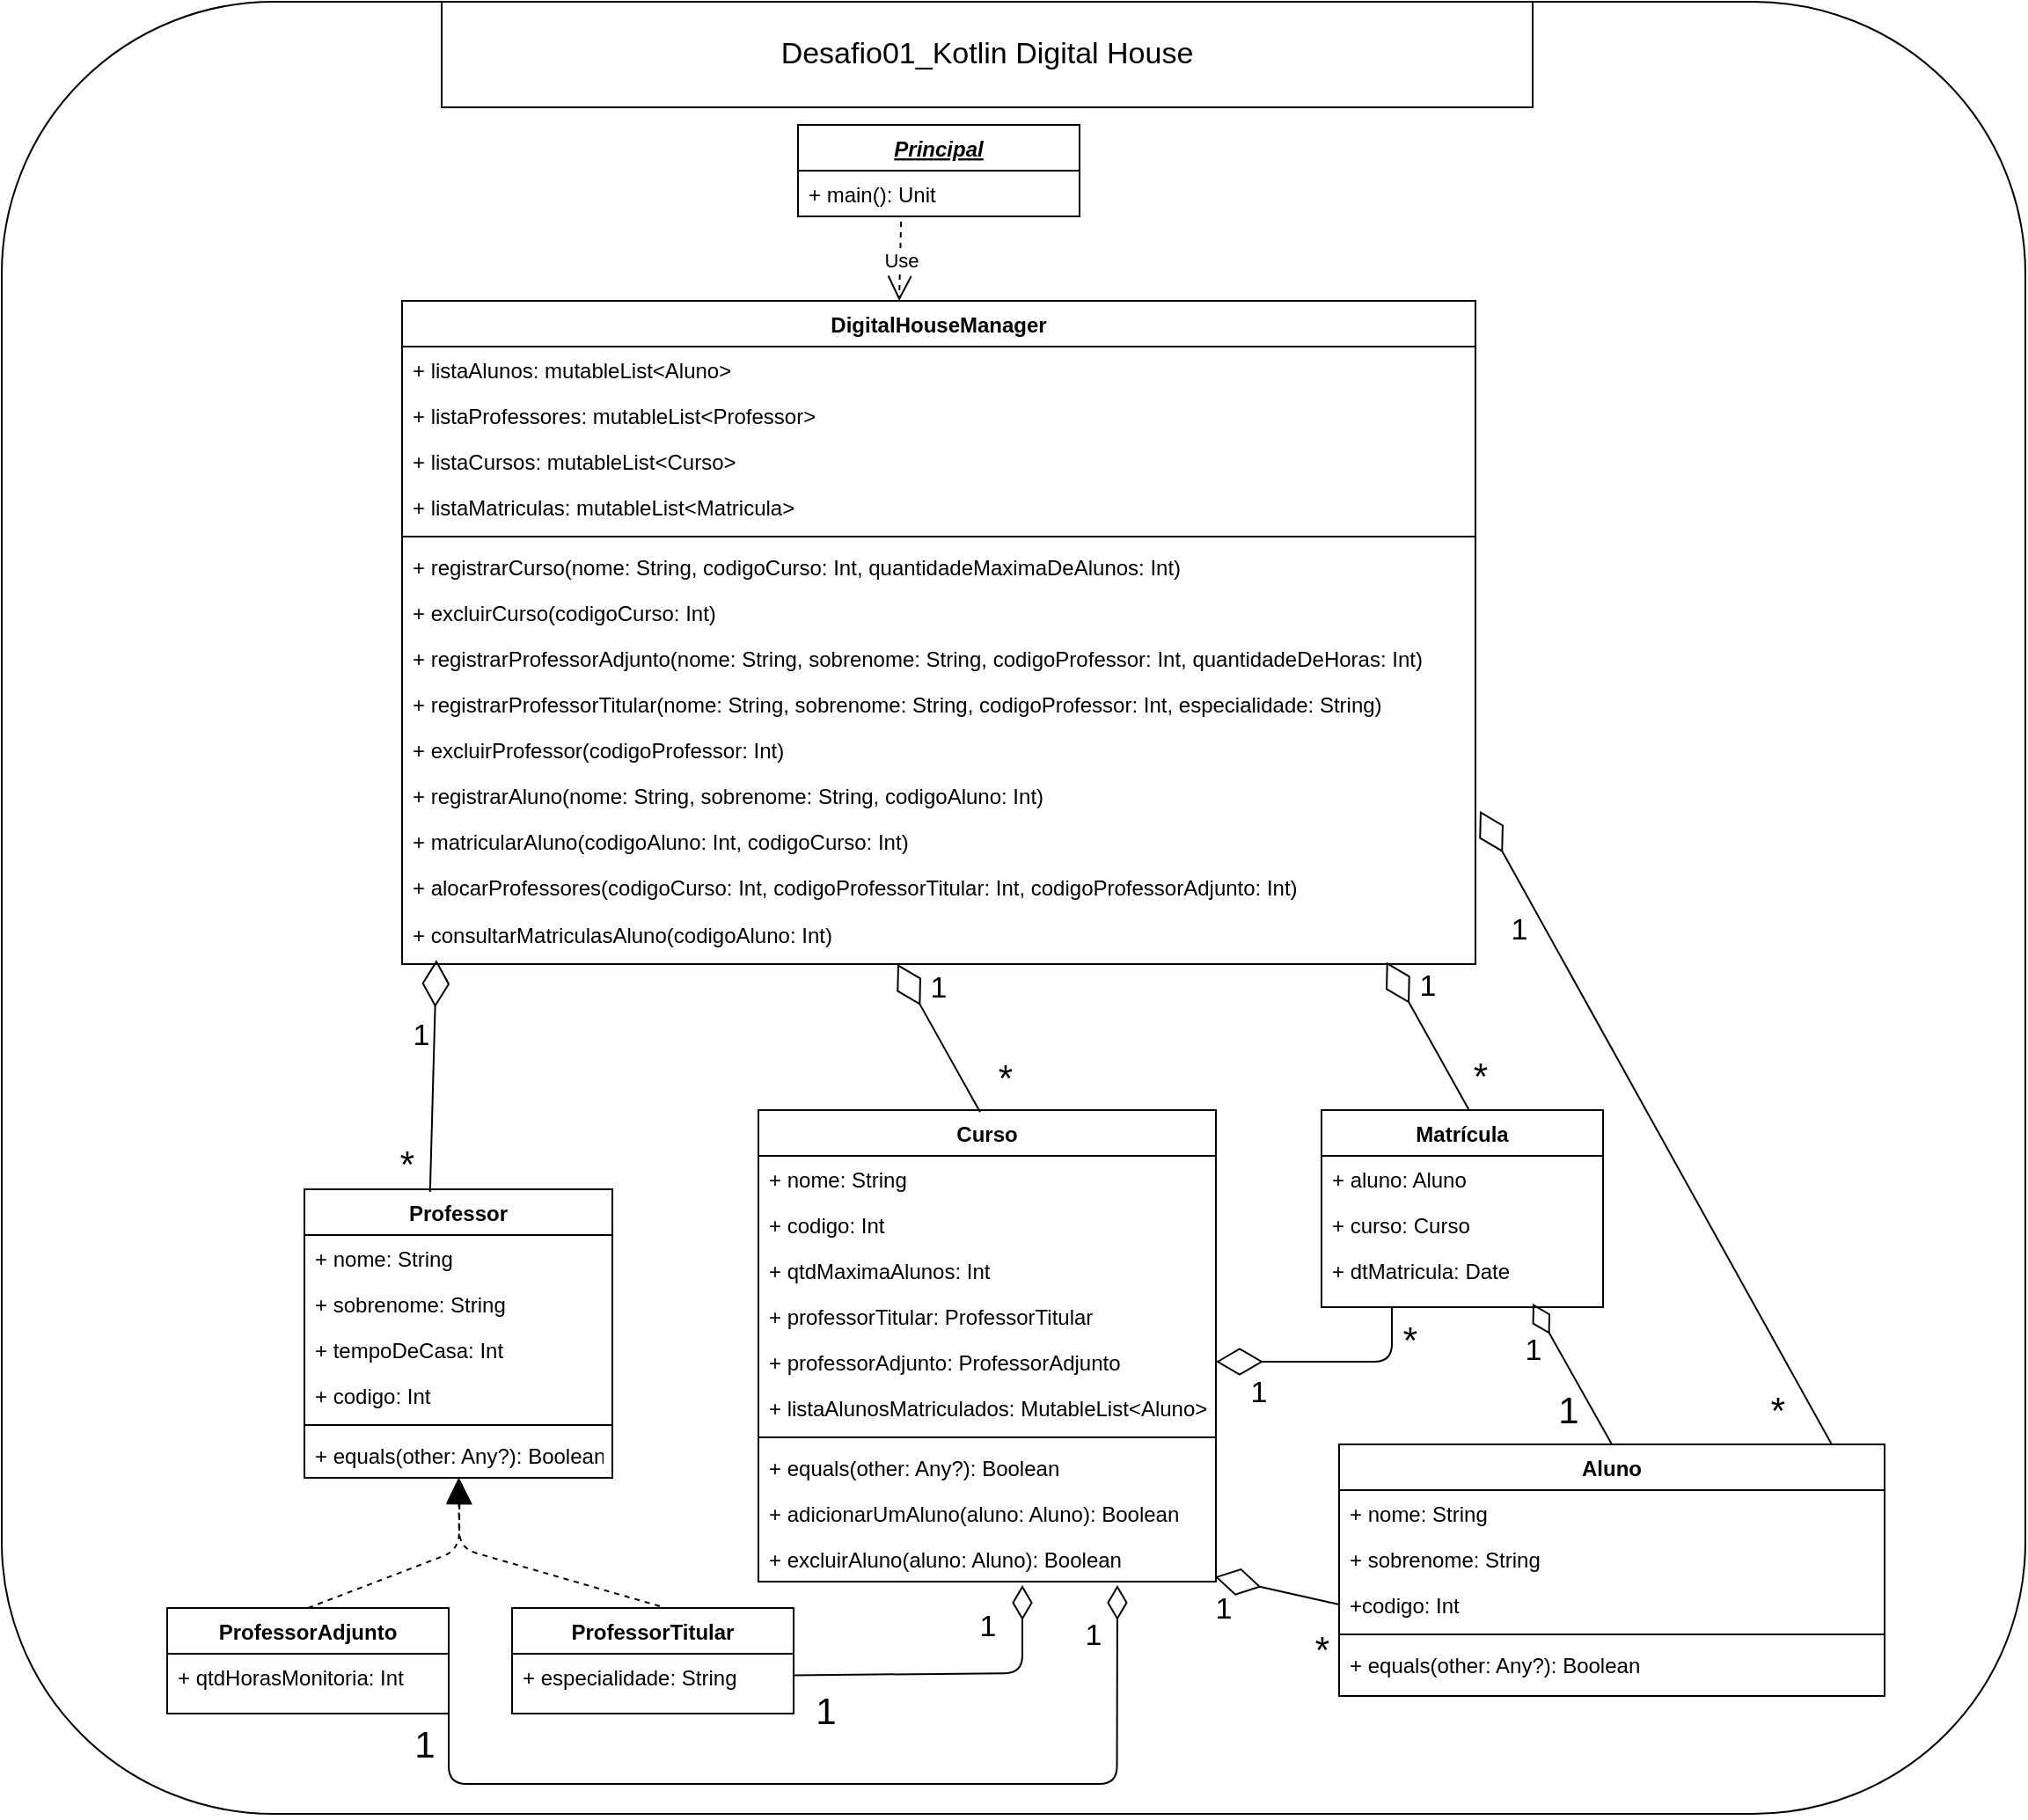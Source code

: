 <mxfile version="15.1.4" type="device"><diagram id="C5RBs43oDa-KdzZeNtuy" name="Page-1"><mxGraphModel dx="1422" dy="1963" grid="1" gridSize="10" guides="1" tooltips="1" connect="1" arrows="1" fold="1" page="1" pageScale="1" pageWidth="827" pageHeight="1169" math="0" shadow="0"><root><mxCell id="WIyWlLk6GJQsqaUBKTNV-0"/><mxCell id="WIyWlLk6GJQsqaUBKTNV-1" parent="WIyWlLk6GJQsqaUBKTNV-0"/><mxCell id="sCxsS8Yp6-QKgI4-2_2--6" value="" style="rounded=1;whiteSpace=wrap;html=1;fontSize=17;" vertex="1" parent="WIyWlLk6GJQsqaUBKTNV-1"><mxGeometry x="320" y="-90" width="1150" height="1030" as="geometry"/></mxCell><mxCell id="z9B5LJvmPpnSSx7P9F9T-3" value="Use" style="endArrow=open;endSize=12;dashed=1;html=1;exitX=0.366;exitY=1.115;exitDx=0;exitDy=0;exitPerimeter=0;" parent="WIyWlLk6GJQsqaUBKTNV-1" source="z9B5LJvmPpnSSx7P9F9T-6" edge="1"><mxGeometry width="160" relative="1" as="geometry"><mxPoint x="830" y="-10" as="sourcePoint"/><mxPoint x="830" y="80" as="targetPoint"/><Array as="points"/></mxGeometry></mxCell><mxCell id="fKxiGZcrgegeJ7GqZVtf-29" value="DigitalHouseManager" style="swimlane;fontStyle=1;align=center;verticalAlign=top;childLayout=stackLayout;horizontal=1;startSize=26;horizontalStack=0;resizeParent=1;resizeLast=0;collapsible=1;marginBottom=0;rounded=0;shadow=0;strokeWidth=1;" parent="WIyWlLk6GJQsqaUBKTNV-1" vertex="1"><mxGeometry x="547.5" y="80" width="610" height="377" as="geometry"><mxRectangle x="230" y="140" width="160" height="26" as="alternateBounds"/></mxGeometry></mxCell><mxCell id="fKxiGZcrgegeJ7GqZVtf-30" value="+ listaAlunos: mutableList&lt;Aluno&gt;" style="text;align=left;verticalAlign=top;spacingLeft=4;spacingRight=4;overflow=hidden;rotatable=0;points=[[0,0.5],[1,0.5]];portConstraint=eastwest;" parent="fKxiGZcrgegeJ7GqZVtf-29" vertex="1"><mxGeometry y="26" width="610" height="26" as="geometry"/></mxCell><mxCell id="fKxiGZcrgegeJ7GqZVtf-36" value="+ listaProfessores: mutableList&lt;Professor&gt;" style="text;align=left;verticalAlign=top;spacingLeft=4;spacingRight=4;overflow=hidden;rotatable=0;points=[[0,0.5],[1,0.5]];portConstraint=eastwest;" parent="fKxiGZcrgegeJ7GqZVtf-29" vertex="1"><mxGeometry y="52" width="610" height="26" as="geometry"/></mxCell><mxCell id="fKxiGZcrgegeJ7GqZVtf-37" value="+ listaCursos: mutableList&lt;Curso&gt;" style="text;align=left;verticalAlign=top;spacingLeft=4;spacingRight=4;overflow=hidden;rotatable=0;points=[[0,0.5],[1,0.5]];portConstraint=eastwest;" parent="fKxiGZcrgegeJ7GqZVtf-29" vertex="1"><mxGeometry y="78" width="610" height="26" as="geometry"/></mxCell><mxCell id="fKxiGZcrgegeJ7GqZVtf-38" value="+ listaMatriculas: mutableList&lt;Matricula&gt;" style="text;align=left;verticalAlign=top;spacingLeft=4;spacingRight=4;overflow=hidden;rotatable=0;points=[[0,0.5],[1,0.5]];portConstraint=eastwest;" parent="fKxiGZcrgegeJ7GqZVtf-29" vertex="1"><mxGeometry y="104" width="610" height="26" as="geometry"/></mxCell><mxCell id="fKxiGZcrgegeJ7GqZVtf-33" value="" style="line;html=1;strokeWidth=1;align=left;verticalAlign=middle;spacingTop=-1;spacingLeft=3;spacingRight=3;rotatable=0;labelPosition=right;points=[];portConstraint=eastwest;" parent="fKxiGZcrgegeJ7GqZVtf-29" vertex="1"><mxGeometry y="130" width="610" height="8" as="geometry"/></mxCell><mxCell id="UeD3l1HeflJo4poAfZAG-0" value="+ registrarCurso(nome: String, codigoCurso: Int, quantidadeMaximaDeAlunos: Int)" style="text;align=left;verticalAlign=top;spacingLeft=4;spacingRight=4;overflow=hidden;rotatable=0;points=[[0,0.5],[1,0.5]];portConstraint=eastwest;" parent="fKxiGZcrgegeJ7GqZVtf-29" vertex="1"><mxGeometry y="138" width="610" height="26" as="geometry"/></mxCell><mxCell id="UeD3l1HeflJo4poAfZAG-2" value="+ excluirCurso(codigoCurso: Int)" style="text;align=left;verticalAlign=top;spacingLeft=4;spacingRight=4;overflow=hidden;rotatable=0;points=[[0,0.5],[1,0.5]];portConstraint=eastwest;" parent="fKxiGZcrgegeJ7GqZVtf-29" vertex="1"><mxGeometry y="164" width="610" height="26" as="geometry"/></mxCell><mxCell id="UeD3l1HeflJo4poAfZAG-3" value="+ registrarProfessorAdjunto(nome: String, sobrenome: String, codigoProfessor: Int, quantidadeDeHoras: Int)" style="text;align=left;verticalAlign=top;spacingLeft=4;spacingRight=4;overflow=hidden;rotatable=0;points=[[0,0.5],[1,0.5]];portConstraint=eastwest;" parent="fKxiGZcrgegeJ7GqZVtf-29" vertex="1"><mxGeometry y="190" width="610" height="26" as="geometry"/></mxCell><mxCell id="UeD3l1HeflJo4poAfZAG-4" value="+ registrarProfessorTitular(nome: String, sobrenome: String, codigoProfessor: Int, especialidade: String)" style="text;align=left;verticalAlign=top;spacingLeft=4;spacingRight=4;overflow=hidden;rotatable=0;points=[[0,0.5],[1,0.5]];portConstraint=eastwest;" parent="fKxiGZcrgegeJ7GqZVtf-29" vertex="1"><mxGeometry y="216" width="610" height="26" as="geometry"/></mxCell><mxCell id="UeD3l1HeflJo4poAfZAG-1" value="+ excluirProfessor(codigoProfessor: Int)" style="text;align=left;verticalAlign=top;spacingLeft=4;spacingRight=4;overflow=hidden;rotatable=0;points=[[0,0.5],[1,0.5]];portConstraint=eastwest;" parent="fKxiGZcrgegeJ7GqZVtf-29" vertex="1"><mxGeometry y="242" width="610" height="26" as="geometry"/></mxCell><mxCell id="UeD3l1HeflJo4poAfZAG-5" value="+ registrarAluno(nome: String, sobrenome: String, codigoAluno: Int)" style="text;align=left;verticalAlign=top;spacingLeft=4;spacingRight=4;overflow=hidden;rotatable=0;points=[[0,0.5],[1,0.5]];portConstraint=eastwest;" parent="fKxiGZcrgegeJ7GqZVtf-29" vertex="1"><mxGeometry y="268" width="610" height="26" as="geometry"/></mxCell><mxCell id="UeD3l1HeflJo4poAfZAG-6" value="+ matricularAluno(codigoAluno: Int, codigoCurso: Int)" style="text;align=left;verticalAlign=top;spacingLeft=4;spacingRight=4;overflow=hidden;rotatable=0;points=[[0,0.5],[1,0.5]];portConstraint=eastwest;" parent="fKxiGZcrgegeJ7GqZVtf-29" vertex="1"><mxGeometry y="294" width="610" height="26" as="geometry"/></mxCell><mxCell id="BDsqvXe0CPJlBZOYalSG-4" value="+ alocarProfessores(codigoCurso: Int, codigoProfessorTitular: Int, codigoProfessorAdjunto: Int)" style="text;align=left;verticalAlign=top;spacingLeft=4;spacingRight=4;overflow=hidden;rotatable=0;points=[[0,0.5],[1,0.5]];portConstraint=eastwest;" parent="fKxiGZcrgegeJ7GqZVtf-29" vertex="1"><mxGeometry y="320" width="610" height="27" as="geometry"/></mxCell><mxCell id="UeD3l1HeflJo4poAfZAG-7" value="+ consultarMatriculasAluno(codigoAluno: Int)" style="text;align=left;verticalAlign=top;spacingLeft=4;spacingRight=4;overflow=hidden;rotatable=0;points=[[0,0.5],[1,0.5]];portConstraint=eastwest;" parent="fKxiGZcrgegeJ7GqZVtf-29" vertex="1"><mxGeometry y="347" width="610" height="27" as="geometry"/></mxCell><mxCell id="fKxiGZcrgegeJ7GqZVtf-9" value="ProfessorTitular" style="swimlane;fontStyle=1;align=center;verticalAlign=top;childLayout=stackLayout;horizontal=1;startSize=26;horizontalStack=0;resizeParent=1;resizeLast=0;collapsible=1;marginBottom=0;rounded=0;shadow=0;strokeWidth=1;" parent="WIyWlLk6GJQsqaUBKTNV-1" vertex="1"><mxGeometry x="610" y="823" width="160" height="60" as="geometry"><mxRectangle x="230" y="140" width="160" height="26" as="alternateBounds"/></mxGeometry></mxCell><mxCell id="fKxiGZcrgegeJ7GqZVtf-10" value="+ especialidade: String" style="text;align=left;verticalAlign=top;spacingLeft=4;spacingRight=4;overflow=hidden;rotatable=0;points=[[0,0.5],[1,0.5]];portConstraint=eastwest;" parent="fKxiGZcrgegeJ7GqZVtf-9" vertex="1"><mxGeometry y="26" width="160" height="26" as="geometry"/></mxCell><mxCell id="fKxiGZcrgegeJ7GqZVtf-16" value="ProfessorAdjunto" style="swimlane;fontStyle=1;align=center;verticalAlign=top;childLayout=stackLayout;horizontal=1;startSize=26;horizontalStack=0;resizeParent=1;resizeLast=0;collapsible=1;marginBottom=0;rounded=0;shadow=0;strokeWidth=1;" parent="WIyWlLk6GJQsqaUBKTNV-1" vertex="1"><mxGeometry x="414" y="823" width="160" height="60" as="geometry"><mxRectangle x="230" y="140" width="160" height="26" as="alternateBounds"/></mxGeometry></mxCell><mxCell id="fKxiGZcrgegeJ7GqZVtf-17" value="+ qtdHorasMonitoria: Int" style="text;align=left;verticalAlign=top;spacingLeft=4;spacingRight=4;overflow=hidden;rotatable=0;points=[[0,0.5],[1,0.5]];portConstraint=eastwest;" parent="fKxiGZcrgegeJ7GqZVtf-16" vertex="1"><mxGeometry y="26" width="160" height="26" as="geometry"/></mxCell><mxCell id="BDsqvXe0CPJlBZOYalSG-54" value="1" style="endArrow=diamondThin;endFill=0;endSize=17;html=1;fontSize=21;fontColor=#000000;exitX=1;exitY=1;exitDx=0;exitDy=0;" parent="fKxiGZcrgegeJ7GqZVtf-16" source="fKxiGZcrgegeJ7GqZVtf-16" edge="1"><mxGeometry x="-0.936" y="-14" width="160" relative="1" as="geometry"><mxPoint x="116" y="57" as="sourcePoint"/><mxPoint x="540" y="-13" as="targetPoint"/><mxPoint as="offset"/><Array as="points"><mxPoint x="160" y="100"/><mxPoint x="539.75" y="100"/></Array></mxGeometry></mxCell><mxCell id="BDsqvXe0CPJlBZOYalSG-55" value="1" style="edgeLabel;html=1;align=center;verticalAlign=middle;resizable=0;points=[];fontSize=17;fontColor=#000000;" parent="BDsqvXe0CPJlBZOYalSG-54" vertex="1" connectable="0"><mxGeometry x="0.713" y="1" relative="1" as="geometry"><mxPoint x="-13" y="-47" as="offset"/></mxGeometry></mxCell><mxCell id="fKxiGZcrgegeJ7GqZVtf-2" value="Professor" style="swimlane;fontStyle=1;align=center;verticalAlign=top;childLayout=stackLayout;horizontal=1;startSize=26;horizontalStack=0;resizeParent=1;resizeLast=0;collapsible=1;marginBottom=0;rounded=0;shadow=0;strokeWidth=1;" parent="WIyWlLk6GJQsqaUBKTNV-1" vertex="1"><mxGeometry x="492" y="585" width="175" height="164" as="geometry"><mxRectangle x="230" y="140" width="160" height="26" as="alternateBounds"/></mxGeometry></mxCell><mxCell id="fKxiGZcrgegeJ7GqZVtf-3" value="+ nome: String" style="text;align=left;verticalAlign=top;spacingLeft=4;spacingRight=4;overflow=hidden;rotatable=0;points=[[0,0.5],[1,0.5]];portConstraint=eastwest;" parent="fKxiGZcrgegeJ7GqZVtf-2" vertex="1"><mxGeometry y="26" width="175" height="26" as="geometry"/></mxCell><mxCell id="fKxiGZcrgegeJ7GqZVtf-4" value="+ sobrenome: String" style="text;align=left;verticalAlign=top;spacingLeft=4;spacingRight=4;overflow=hidden;rotatable=0;points=[[0,0.5],[1,0.5]];portConstraint=eastwest;rounded=0;shadow=0;html=0;" parent="fKxiGZcrgegeJ7GqZVtf-2" vertex="1"><mxGeometry y="52" width="175" height="26" as="geometry"/></mxCell><mxCell id="fKxiGZcrgegeJ7GqZVtf-5" value="+ tempoDeCasa: Int" style="text;align=left;verticalAlign=top;spacingLeft=4;spacingRight=4;overflow=hidden;rotatable=0;points=[[0,0.5],[1,0.5]];portConstraint=eastwest;rounded=0;shadow=0;html=0;" parent="fKxiGZcrgegeJ7GqZVtf-2" vertex="1"><mxGeometry y="78" width="175" height="26" as="geometry"/></mxCell><mxCell id="fKxiGZcrgegeJ7GqZVtf-8" value="+ codigo: Int" style="text;align=left;verticalAlign=top;spacingLeft=4;spacingRight=4;overflow=hidden;rotatable=0;points=[[0,0.5],[1,0.5]];portConstraint=eastwest;rounded=0;shadow=0;html=0;" parent="fKxiGZcrgegeJ7GqZVtf-2" vertex="1"><mxGeometry y="104" width="175" height="26" as="geometry"/></mxCell><mxCell id="fKxiGZcrgegeJ7GqZVtf-6" value="" style="line;html=1;strokeWidth=1;align=left;verticalAlign=middle;spacingTop=-1;spacingLeft=3;spacingRight=3;rotatable=0;labelPosition=right;points=[];portConstraint=eastwest;" parent="fKxiGZcrgegeJ7GqZVtf-2" vertex="1"><mxGeometry y="130" width="175" height="8" as="geometry"/></mxCell><mxCell id="fKxiGZcrgegeJ7GqZVtf-7" value="+ equals(other: Any?): Boolean" style="text;align=left;verticalAlign=top;spacingLeft=4;spacingRight=4;overflow=hidden;rotatable=0;points=[[0,0.5],[1,0.5]];portConstraint=eastwest;" parent="fKxiGZcrgegeJ7GqZVtf-2" vertex="1"><mxGeometry y="138" width="175" height="26" as="geometry"/></mxCell><mxCell id="zkfFHV4jXpPFQw0GAbJ--17" value="Curso" style="swimlane;fontStyle=1;align=center;verticalAlign=top;childLayout=stackLayout;horizontal=1;startSize=26;horizontalStack=0;resizeParent=1;resizeLast=0;collapsible=1;marginBottom=0;rounded=0;shadow=0;strokeWidth=1;" parent="WIyWlLk6GJQsqaUBKTNV-1" vertex="1"><mxGeometry x="750" y="540" width="260" height="268" as="geometry"><mxRectangle x="550" y="140" width="160" height="26" as="alternateBounds"/></mxGeometry></mxCell><mxCell id="zkfFHV4jXpPFQw0GAbJ--18" value="+ nome: String" style="text;align=left;verticalAlign=top;spacingLeft=4;spacingRight=4;overflow=hidden;rotatable=0;points=[[0,0.5],[1,0.5]];portConstraint=eastwest;" parent="zkfFHV4jXpPFQw0GAbJ--17" vertex="1"><mxGeometry y="26" width="260" height="26" as="geometry"/></mxCell><mxCell id="zkfFHV4jXpPFQw0GAbJ--19" value="+ codigo: Int" style="text;align=left;verticalAlign=top;spacingLeft=4;spacingRight=4;overflow=hidden;rotatable=0;points=[[0,0.5],[1,0.5]];portConstraint=eastwest;rounded=0;shadow=0;html=0;" parent="zkfFHV4jXpPFQw0GAbJ--17" vertex="1"><mxGeometry y="52" width="260" height="26" as="geometry"/></mxCell><mxCell id="fKxiGZcrgegeJ7GqZVtf-21" value="+ qtdMaximaAlunos: Int" style="text;align=left;verticalAlign=top;spacingLeft=4;spacingRight=4;overflow=hidden;rotatable=0;points=[[0,0.5],[1,0.5]];portConstraint=eastwest;rounded=0;shadow=0;html=0;" parent="zkfFHV4jXpPFQw0GAbJ--17" vertex="1"><mxGeometry y="78" width="260" height="26" as="geometry"/></mxCell><mxCell id="fKxiGZcrgegeJ7GqZVtf-19" value="+ professorTitular: ProfessorTitular" style="text;align=left;verticalAlign=top;spacingLeft=4;spacingRight=4;overflow=hidden;rotatable=0;points=[[0,0.5],[1,0.5]];portConstraint=eastwest;rounded=0;shadow=0;html=0;" parent="zkfFHV4jXpPFQw0GAbJ--17" vertex="1"><mxGeometry y="104" width="260" height="26" as="geometry"/></mxCell><mxCell id="fKxiGZcrgegeJ7GqZVtf-20" value="+ professorAdjunto: ProfessorAdjunto" style="text;align=left;verticalAlign=top;spacingLeft=4;spacingRight=4;overflow=hidden;rotatable=0;points=[[0,0.5],[1,0.5]];portConstraint=eastwest;rounded=0;shadow=0;html=0;" parent="zkfFHV4jXpPFQw0GAbJ--17" vertex="1"><mxGeometry y="130" width="260" height="26" as="geometry"/></mxCell><mxCell id="fKxiGZcrgegeJ7GqZVtf-22" value="+ listaAlunosMatriculados: MutableList&lt;Aluno&gt;" style="text;align=left;verticalAlign=top;spacingLeft=4;spacingRight=4;overflow=hidden;rotatable=0;points=[[0,0.5],[1,0.5]];portConstraint=eastwest;rounded=0;shadow=0;html=0;" parent="zkfFHV4jXpPFQw0GAbJ--17" vertex="1"><mxGeometry y="156" width="260" height="26" as="geometry"/></mxCell><mxCell id="zkfFHV4jXpPFQw0GAbJ--23" value="" style="line;html=1;strokeWidth=1;align=left;verticalAlign=middle;spacingTop=-1;spacingLeft=3;spacingRight=3;rotatable=0;labelPosition=right;points=[];portConstraint=eastwest;" parent="zkfFHV4jXpPFQw0GAbJ--17" vertex="1"><mxGeometry y="182" width="260" height="8" as="geometry"/></mxCell><mxCell id="zkfFHV4jXpPFQw0GAbJ--24" value="+ equals(other: Any?): Boolean" style="text;align=left;verticalAlign=top;spacingLeft=4;spacingRight=4;overflow=hidden;rotatable=0;points=[[0,0.5],[1,0.5]];portConstraint=eastwest;" parent="zkfFHV4jXpPFQw0GAbJ--17" vertex="1"><mxGeometry y="190" width="260" height="26" as="geometry"/></mxCell><mxCell id="fKxiGZcrgegeJ7GqZVtf-39" value="+ adicionarUmAluno(aluno: Aluno): Boolean" style="text;align=left;verticalAlign=top;spacingLeft=4;spacingRight=4;overflow=hidden;rotatable=0;points=[[0,0.5],[1,0.5]];portConstraint=eastwest;" parent="zkfFHV4jXpPFQw0GAbJ--17" vertex="1"><mxGeometry y="216" width="260" height="26" as="geometry"/></mxCell><mxCell id="fKxiGZcrgegeJ7GqZVtf-40" value="+ excluirAluno(aluno: Aluno): Boolean" style="text;align=left;verticalAlign=top;spacingLeft=4;spacingRight=4;overflow=hidden;rotatable=0;points=[[0,0.5],[1,0.5]];portConstraint=eastwest;" parent="zkfFHV4jXpPFQw0GAbJ--17" vertex="1"><mxGeometry y="242" width="260" height="26" as="geometry"/></mxCell><mxCell id="z9B5LJvmPpnSSx7P9F9T-4" value="Principal" style="swimlane;fontStyle=7;align=center;verticalAlign=top;childLayout=stackLayout;horizontal=1;startSize=26;horizontalStack=0;resizeParent=1;resizeParentMax=0;resizeLast=0;collapsible=1;marginBottom=0;" parent="WIyWlLk6GJQsqaUBKTNV-1" vertex="1"><mxGeometry x="772.5" y="-20" width="160" height="52" as="geometry"/></mxCell><mxCell id="z9B5LJvmPpnSSx7P9F9T-6" value="+ main(): Unit" style="text;strokeColor=none;fillColor=none;align=left;verticalAlign=top;spacingLeft=4;spacingRight=4;overflow=hidden;rotatable=0;points=[[0,0.5],[1,0.5]];portConstraint=eastwest;" parent="z9B5LJvmPpnSSx7P9F9T-4" vertex="1"><mxGeometry y="26" width="160" height="26" as="geometry"/></mxCell><mxCell id="fKxiGZcrgegeJ7GqZVtf-23" value="Matrícula" style="swimlane;fontStyle=1;align=center;verticalAlign=top;childLayout=stackLayout;horizontal=1;startSize=26;horizontalStack=0;resizeParent=1;resizeLast=0;collapsible=1;marginBottom=0;rounded=0;shadow=0;strokeWidth=1;" parent="WIyWlLk6GJQsqaUBKTNV-1" vertex="1"><mxGeometry x="1070" y="540" width="160" height="112" as="geometry"><mxRectangle x="230" y="140" width="160" height="26" as="alternateBounds"/></mxGeometry></mxCell><mxCell id="fKxiGZcrgegeJ7GqZVtf-24" value="+ aluno: Aluno" style="text;align=left;verticalAlign=top;spacingLeft=4;spacingRight=4;overflow=hidden;rotatable=0;points=[[0,0.5],[1,0.5]];portConstraint=eastwest;" parent="fKxiGZcrgegeJ7GqZVtf-23" vertex="1"><mxGeometry y="26" width="160" height="26" as="geometry"/></mxCell><mxCell id="fKxiGZcrgegeJ7GqZVtf-25" value="+ curso: Curso" style="text;align=left;verticalAlign=top;spacingLeft=4;spacingRight=4;overflow=hidden;rotatable=0;points=[[0,0.5],[1,0.5]];portConstraint=eastwest;rounded=0;shadow=0;html=0;" parent="fKxiGZcrgegeJ7GqZVtf-23" vertex="1"><mxGeometry y="52" width="160" height="26" as="geometry"/></mxCell><mxCell id="fKxiGZcrgegeJ7GqZVtf-26" value="+ dtMatricula: Date" style="text;align=left;verticalAlign=top;spacingLeft=4;spacingRight=4;overflow=hidden;rotatable=0;points=[[0,0.5],[1,0.5]];portConstraint=eastwest;rounded=0;shadow=0;html=0;" parent="fKxiGZcrgegeJ7GqZVtf-23" vertex="1"><mxGeometry y="78" width="160" height="26" as="geometry"/></mxCell><mxCell id="zkfFHV4jXpPFQw0GAbJ--0" value="Aluno" style="swimlane;fontStyle=1;align=center;verticalAlign=top;childLayout=stackLayout;horizontal=1;startSize=26;horizontalStack=0;resizeParent=1;resizeLast=0;collapsible=1;marginBottom=0;rounded=0;shadow=0;strokeWidth=1;" parent="WIyWlLk6GJQsqaUBKTNV-1" vertex="1"><mxGeometry x="1080" y="730" width="310" height="143" as="geometry"><mxRectangle x="230" y="140" width="160" height="26" as="alternateBounds"/></mxGeometry></mxCell><mxCell id="zkfFHV4jXpPFQw0GAbJ--1" value="+ nome: String" style="text;align=left;verticalAlign=top;spacingLeft=4;spacingRight=4;overflow=hidden;rotatable=0;points=[[0,0.5],[1,0.5]];portConstraint=eastwest;" parent="zkfFHV4jXpPFQw0GAbJ--0" vertex="1"><mxGeometry y="26" width="310" height="26" as="geometry"/></mxCell><mxCell id="zkfFHV4jXpPFQw0GAbJ--2" value="+ sobrenome: String" style="text;align=left;verticalAlign=top;spacingLeft=4;spacingRight=4;overflow=hidden;rotatable=0;points=[[0,0.5],[1,0.5]];portConstraint=eastwest;rounded=0;shadow=0;html=0;" parent="zkfFHV4jXpPFQw0GAbJ--0" vertex="1"><mxGeometry y="52" width="310" height="26" as="geometry"/></mxCell><mxCell id="zkfFHV4jXpPFQw0GAbJ--3" value="+codigo: Int" style="text;align=left;verticalAlign=top;spacingLeft=4;spacingRight=4;overflow=hidden;rotatable=0;points=[[0,0.5],[1,0.5]];portConstraint=eastwest;rounded=0;shadow=0;html=0;" parent="zkfFHV4jXpPFQw0GAbJ--0" vertex="1"><mxGeometry y="78" width="310" height="26" as="geometry"/></mxCell><mxCell id="zkfFHV4jXpPFQw0GAbJ--4" value="" style="line;html=1;strokeWidth=1;align=left;verticalAlign=middle;spacingTop=-1;spacingLeft=3;spacingRight=3;rotatable=0;labelPosition=right;points=[];portConstraint=eastwest;" parent="zkfFHV4jXpPFQw0GAbJ--0" vertex="1"><mxGeometry y="104" width="310" height="8" as="geometry"/></mxCell><mxCell id="zkfFHV4jXpPFQw0GAbJ--5" value="+ equals(other: Any?): Boolean" style="text;align=left;verticalAlign=top;spacingLeft=4;spacingRight=4;overflow=hidden;rotatable=0;points=[[0,0.5],[1,0.5]];portConstraint=eastwest;" parent="zkfFHV4jXpPFQw0GAbJ--0" vertex="1"><mxGeometry y="112" width="310" height="26" as="geometry"/></mxCell><mxCell id="BDsqvXe0CPJlBZOYalSG-33" value="*" style="endArrow=diamondThin;endFill=0;endSize=24;html=1;fontSize=21;fontColor=#000000;entryX=0.998;entryY=0.894;entryDx=0;entryDy=0;entryPerimeter=0;exitX=0;exitY=0.5;exitDx=0;exitDy=0;" parent="WIyWlLk6GJQsqaUBKTNV-1" source="zkfFHV4jXpPFQw0GAbJ--3" target="fKxiGZcrgegeJ7GqZVtf-40" edge="1"><mxGeometry x="-0.886" y="26" width="160" relative="1" as="geometry"><mxPoint x="1075" y="860" as="sourcePoint"/><mxPoint x="1050" y="881.82" as="targetPoint"/><mxPoint as="offset"/></mxGeometry></mxCell><mxCell id="BDsqvXe0CPJlBZOYalSG-36" value="1" style="edgeLabel;html=1;align=center;verticalAlign=middle;resizable=0;points=[];fontSize=17;fontColor=#000000;" parent="BDsqvXe0CPJlBZOYalSG-33" vertex="1" connectable="0"><mxGeometry x="0.713" y="1" relative="1" as="geometry"><mxPoint x="-6" y="15" as="offset"/></mxGeometry></mxCell><mxCell id="BDsqvXe0CPJlBZOYalSG-37" value="*" style="endArrow=diamondThin;endFill=0;endSize=24;html=1;fontSize=21;fontColor=#000000;entryX=0.032;entryY=1.024;entryDx=0;entryDy=0;exitX=0.408;exitY=0.009;exitDx=0;exitDy=0;exitPerimeter=0;entryPerimeter=0;" parent="WIyWlLk6GJQsqaUBKTNV-1" source="fKxiGZcrgegeJ7GqZVtf-2" target="UeD3l1HeflJo4poAfZAG-7" edge="1"><mxGeometry x="-0.756" y="14" width="160" relative="1" as="geometry"><mxPoint x="725.26" y="540" as="sourcePoint"/><mxPoint x="654.74" y="524.244" as="targetPoint"/><mxPoint as="offset"/></mxGeometry></mxCell><mxCell id="BDsqvXe0CPJlBZOYalSG-38" value="1" style="edgeLabel;html=1;align=center;verticalAlign=middle;resizable=0;points=[];fontSize=17;fontColor=#000000;" parent="BDsqvXe0CPJlBZOYalSG-37" vertex="1" connectable="0"><mxGeometry x="0.713" y="1" relative="1" as="geometry"><mxPoint x="-8" y="24" as="offset"/></mxGeometry></mxCell><mxCell id="BDsqvXe0CPJlBZOYalSG-40" value="*" style="endArrow=diamondThin;endFill=0;endSize=24;html=1;fontSize=21;fontColor=#000000;entryX=0.917;entryY=1.068;entryDx=0;entryDy=0;exitX=0.408;exitY=0.009;exitDx=0;exitDy=0;exitPerimeter=0;entryPerimeter=0;" parent="WIyWlLk6GJQsqaUBKTNV-1" target="UeD3l1HeflJo4poAfZAG-7" edge="1"><mxGeometry x="-0.7" y="-15" width="160" relative="1" as="geometry"><mxPoint x="1153.88" y="539.996" as="sourcePoint"/><mxPoint x="1157.5" y="408.168" as="targetPoint"/><mxPoint as="offset"/></mxGeometry></mxCell><mxCell id="BDsqvXe0CPJlBZOYalSG-41" value="1" style="edgeLabel;html=1;align=center;verticalAlign=middle;resizable=0;points=[];fontSize=17;fontColor=#000000;" parent="BDsqvXe0CPJlBZOYalSG-40" vertex="1" connectable="0"><mxGeometry x="0.713" y="1" relative="1" as="geometry"><mxPoint x="17" y="1" as="offset"/></mxGeometry></mxCell><mxCell id="BDsqvXe0CPJlBZOYalSG-42" value="*" style="endArrow=diamondThin;endFill=0;endSize=24;html=1;fontSize=21;fontColor=#000000;entryX=0.917;entryY=1.068;entryDx=0;entryDy=0;exitX=0.408;exitY=0.009;exitDx=0;exitDy=0;exitPerimeter=0;entryPerimeter=0;" parent="WIyWlLk6GJQsqaUBKTNV-1" edge="1"><mxGeometry x="-0.758" y="-23" width="160" relative="1" as="geometry"><mxPoint x="876.01" y="541.156" as="sourcePoint"/><mxPoint x="829.0" y="456.996" as="targetPoint"/><mxPoint y="1" as="offset"/></mxGeometry></mxCell><mxCell id="BDsqvXe0CPJlBZOYalSG-43" value="1" style="edgeLabel;html=1;align=center;verticalAlign=middle;resizable=0;points=[];fontSize=17;fontColor=#000000;" parent="BDsqvXe0CPJlBZOYalSG-42" vertex="1" connectable="0"><mxGeometry x="0.713" y="1" relative="1" as="geometry"><mxPoint x="17" y="1" as="offset"/></mxGeometry></mxCell><mxCell id="BDsqvXe0CPJlBZOYalSG-44" value="1" style="endArrow=diamondThin;endFill=0;endSize=17;html=1;fontSize=21;fontColor=#000000;exitX=0.5;exitY=0;exitDx=0;exitDy=0;" parent="WIyWlLk6GJQsqaUBKTNV-1" source="zkfFHV4jXpPFQw0GAbJ--0" edge="1"><mxGeometry x="-0.353" y="12" width="160" relative="1" as="geometry"><mxPoint x="1240.52" y="705.76" as="sourcePoint"/><mxPoint x="1190" y="650" as="targetPoint"/><mxPoint as="offset"/></mxGeometry></mxCell><mxCell id="BDsqvXe0CPJlBZOYalSG-45" value="1" style="edgeLabel;html=1;align=center;verticalAlign=middle;resizable=0;points=[];fontSize=17;fontColor=#000000;" parent="BDsqvXe0CPJlBZOYalSG-44" vertex="1" connectable="0"><mxGeometry x="0.713" y="1" relative="1" as="geometry"><mxPoint x="-6" y="15" as="offset"/></mxGeometry></mxCell><mxCell id="BDsqvXe0CPJlBZOYalSG-46" value="*" style="endArrow=diamondThin;endFill=0;endSize=24;html=1;fontSize=21;fontColor=#000000;entryX=1;entryY=0.5;entryDx=0;entryDy=0;exitX=0.25;exitY=1;exitDx=0;exitDy=0;" parent="WIyWlLk6GJQsqaUBKTNV-1" source="fKxiGZcrgegeJ7GqZVtf-23" target="fKxiGZcrgegeJ7GqZVtf-20" edge="1"><mxGeometry x="-0.725" y="10" width="160" relative="1" as="geometry"><mxPoint x="1090" y="700" as="sourcePoint"/><mxPoint x="1090" y="650" as="targetPoint"/><mxPoint as="offset"/><Array as="points"><mxPoint x="1110" y="683"/></Array></mxGeometry></mxCell><mxCell id="BDsqvXe0CPJlBZOYalSG-47" value="1" style="edgeLabel;html=1;align=center;verticalAlign=middle;resizable=0;points=[];fontSize=17;fontColor=#000000;" parent="BDsqvXe0CPJlBZOYalSG-46" vertex="1" connectable="0"><mxGeometry x="0.713" y="1" relative="1" as="geometry"><mxPoint x="5" y="17" as="offset"/></mxGeometry></mxCell><mxCell id="BDsqvXe0CPJlBZOYalSG-48" value="*" style="endArrow=diamondThin;endFill=0;endSize=24;html=1;fontSize=21;fontColor=#000000;exitX=0.903;exitY=0;exitDx=0;exitDy=0;exitPerimeter=0;" parent="WIyWlLk6GJQsqaUBKTNV-1" source="zkfFHV4jXpPFQw0GAbJ--0" edge="1"><mxGeometry x="-0.845" y="16" width="160" relative="1" as="geometry"><mxPoint x="1350.52" y="705.76" as="sourcePoint"/><mxPoint x="1160" y="370" as="targetPoint"/><mxPoint x="-1" as="offset"/></mxGeometry></mxCell><mxCell id="BDsqvXe0CPJlBZOYalSG-49" value="1" style="edgeLabel;html=1;align=center;verticalAlign=middle;resizable=0;points=[];fontSize=17;fontColor=#000000;" parent="BDsqvXe0CPJlBZOYalSG-48" vertex="1" connectable="0"><mxGeometry x="0.713" y="1" relative="1" as="geometry"><mxPoint x="-6" y="15" as="offset"/></mxGeometry></mxCell><mxCell id="BDsqvXe0CPJlBZOYalSG-52" value="1" style="endArrow=diamondThin;endFill=0;endSize=17;html=1;fontSize=21;fontColor=#000000;strokeWidth=1;" parent="WIyWlLk6GJQsqaUBKTNV-1" edge="1" source="fKxiGZcrgegeJ7GqZVtf-10"><mxGeometry x="-0.803" y="-20" width="160" relative="1" as="geometry"><mxPoint x="773" y="860" as="sourcePoint"/><mxPoint x="900" y="810" as="targetPoint"/><mxPoint as="offset"/><Array as="points"><mxPoint x="900" y="860"/></Array></mxGeometry></mxCell><mxCell id="BDsqvXe0CPJlBZOYalSG-53" value="1" style="edgeLabel;html=1;align=center;verticalAlign=middle;resizable=0;points=[];fontSize=17;fontColor=#000000;" parent="BDsqvXe0CPJlBZOYalSG-52" vertex="1" connectable="0"><mxGeometry x="0.713" y="1" relative="1" as="geometry"><mxPoint x="-19" y="-2" as="offset"/></mxGeometry></mxCell><mxCell id="sCxsS8Yp6-QKgI4-2_2--0" value="" style="endArrow=block;dashed=1;endFill=1;endSize=12;html=1;fontSize=17;strokeWidth=1;exitX=0.5;exitY=0;exitDx=0;exitDy=0;" edge="1" parent="WIyWlLk6GJQsqaUBKTNV-1" source="fKxiGZcrgegeJ7GqZVtf-16" target="fKxiGZcrgegeJ7GqZVtf-7"><mxGeometry width="160" relative="1" as="geometry"><mxPoint x="510" y="808" as="sourcePoint"/><mxPoint x="600" y="688" as="targetPoint"/><Array as="points"><mxPoint x="580" y="790"/></Array></mxGeometry></mxCell><mxCell id="sCxsS8Yp6-QKgI4-2_2--1" value="" style="endArrow=block;dashed=1;endFill=1;endSize=12;html=1;fontSize=17;strokeWidth=1;exitX=0.5;exitY=0;exitDx=0;exitDy=0;entryX=0.481;entryY=1.061;entryDx=0;entryDy=0;entryPerimeter=0;" edge="1" parent="WIyWlLk6GJQsqaUBKTNV-1"><mxGeometry width="160" relative="1" as="geometry"><mxPoint x="694" y="822" as="sourcePoint"/><mxPoint x="580.175" y="749.586" as="targetPoint"/><Array as="points"><mxPoint x="580" y="789"/></Array></mxGeometry></mxCell><mxCell id="sCxsS8Yp6-QKgI4-2_2--3" value="Desafio01_Kotlin Digital House" style="whiteSpace=wrap;html=1;fontSize=17;" vertex="1" parent="WIyWlLk6GJQsqaUBKTNV-1"><mxGeometry x="570" y="-90" width="620" height="60" as="geometry"/></mxCell></root></mxGraphModel></diagram></mxfile>